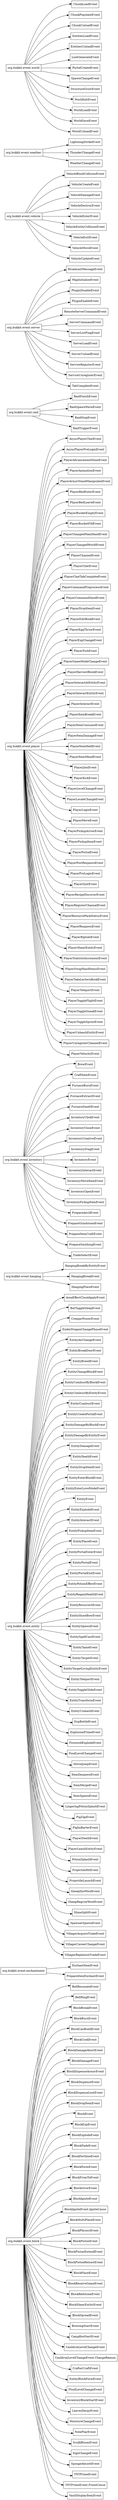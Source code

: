 digraph PackagesAndClasses {
  rankdir=LR;
  node [shape=box];

    "org.bukkit.event.block";
    "org.bukkit.event.enchantment";
    "org.bukkit.event.entity";
    "org.bukkit.event.hanging";
    "org.bukkit.event.inventory";
    "org.bukkit.event.player";
    "org.bukkit.event.raid";
    "org.bukkit.event.server";
    "org.bukkit.event.vehicle";
    "org.bukkit.event.weather";
    "org.bukkit.event.world";

    "org.bukkit.event.block" -> "BellResonateEvent";
    "org.bukkit.event.block" -> "BellRingEvent";
    "org.bukkit.event.block" -> "BlockBreakEvent";
    "org.bukkit.event.block" -> "BlockBurnEvent";
    "org.bukkit.event.block" -> "BlockCanBuildEvent";
    "org.bukkit.event.block" -> "BlockCookEvent";
    "org.bukkit.event.block" -> "BlockDamageAbortEvent";
    "org.bukkit.event.block" -> "BlockDamageEvent";
    "org.bukkit.event.block" -> "BlockDispenseArmorEvent";
    "org.bukkit.event.block" -> "BlockDispenseEvent";
    "org.bukkit.event.block" -> "BlockDispenseLootEvent";
    "org.bukkit.event.block" -> "BlockDropItemEvent";
    "org.bukkit.event.block" -> "BlockEvent";
    "org.bukkit.event.block" -> "BlockExpEvent";
    "org.bukkit.event.block" -> "BlockExplodeEvent";
    "org.bukkit.event.block" -> "BlockFadeEvent";
    "org.bukkit.event.block" -> "BlockFertilizeEvent";
    "org.bukkit.event.block" -> "BlockFormEvent";
    "org.bukkit.event.block" -> "BlockFromToEvent";
    "org.bukkit.event.block" -> "BlockGrowEvent";
    "org.bukkit.event.block" -> "BlockIgniteEvent";
    "org.bukkit.event.block" -> "BlockIgniteEvent.IgniteCause";
    "org.bukkit.event.block" -> "BlockMultiPlaceEvent";
    "org.bukkit.event.block" -> "BlockPhysicsEvent";
    "org.bukkit.event.block" -> "BlockPistonEvent";
    "org.bukkit.event.block" -> "BlockPistonExtendEvent";
    "org.bukkit.event.block" -> "BlockPistonRetractEvent";
    "org.bukkit.event.block" -> "BlockPlaceEvent";
    "org.bukkit.event.block" -> "BlockReceiveGameEvent";
    "org.bukkit.event.block" -> "BlockRedstoneEvent";
    "org.bukkit.event.block" -> "BlockShearEntityEvent";
    "org.bukkit.event.block" -> "BlockSpreadEvent";
    "org.bukkit.event.block" -> "BrewingStartEvent";
    "org.bukkit.event.block" -> "CampfireStartEvent";
    "org.bukkit.event.block" -> "CauldronLevelChangeEvent";
    "org.bukkit.event.block" -> "CauldronLevelChangeEvent.ChangeReason";
    "org.bukkit.event.block" -> "CrafterCraftEvent";
    "org.bukkit.event.block" -> "EntityBlockFormEvent";
    "org.bukkit.event.block" -> "FluidLevelChangeEvent";
    "org.bukkit.event.block" -> "InventoryBlockStartEvent";
    "org.bukkit.event.block" -> "LeavesDecayEvent";
    "org.bukkit.event.block" -> "MoistureChangeEvent";
    "org.bukkit.event.block" -> "NotePlayEvent";
    "org.bukkit.event.block" -> "SculkBloomEvent";
    "org.bukkit.event.block" -> "SignChangeEvent";
    "org.bukkit.event.block" -> "SpongeAbsorbEvent";
    "org.bukkit.event.block" -> "TNTPrimeEvent";
    "org.bukkit.event.block" -> "TNTPrimeEvent.PrimeCause";
    "org.bukkit.event.block" -> "VaultDisplayItemEvent";

    "org.bukkit.event.enchantment" -> "EnchantItemEvent";
    "org.bukkit.event.enchantment" -> "PrepareItemEnchantEvent";

    "org.bukkit.event.entity" -> "AreaEffectCloudApplyEvent";
    "org.bukkit.event.entity" -> "BatToggleSleepEvent";
    "org.bukkit.event.entity" -> "CreeperPowerEvent";
    "org.bukkit.event.entity" -> "EnderDragonChangePhaseEvent";
    "org.bukkit.event.entity" -> "EntityAirChangeEvent";
    "org.bukkit.event.entity" -> "EntityBreakDoorEvent";
    "org.bukkit.event.entity" -> "EntityBreedEvent";
    "org.bukkit.event.entity" -> "EntityChangeBlockEvent";
    "org.bukkit.event.entity" -> "EntityCombustByBlockEvent";
    "org.bukkit.event.entity" -> "EntityCombustByEntityEvent";
    "org.bukkit.event.entity" -> "EntityCombustEvent";
    "org.bukkit.event.entity" -> "EntityCreatePortalEvent";
    "org.bukkit.event.entity" -> "EntityDamageByBlockEvent";
    "org.bukkit.event.entity" -> "EntityDamageByEntityEvent";
    "org.bukkit.event.entity" -> "EntityDamageEvent";
    "org.bukkit.event.entity" -> "EntityDeathEvent";
    "org.bukkit.event.entity" -> "EntityDropItemEvent";
    "org.bukkit.event.entity" -> "EntityEnterBlockEvent";
    "org.bukkit.event.entity" -> "EntityEnterLoveModeEvent";
    "org.bukkit.event.entity" -> "EntityEvent";
    "org.bukkit.event.entity" -> "EntityExplodeEvent";
    "org.bukkit.event.entity" -> "EntityInteractEvent";
    "org.bukkit.event.entity" -> "EntityPickupItemEvent";
    "org.bukkit.event.entity" -> "EntityPlaceEvent";
    "org.bukkit.event.entity" -> "EntityPortalEnterEvent";
    "org.bukkit.event.entity" -> "EntityPortalEvent";
    "org.bukkit.event.entity" -> "EntityPortalExitEvent";
    "org.bukkit.event.entity" -> "EntityPotionEffectEvent";
    "org.bukkit.event.entity" -> "EntityRegainHealthEvent";
    "org.bukkit.event.entity" -> "EntityResurrectEvent";
    "org.bukkit.event.entity" -> "EntityShootBowEvent";
    "org.bukkit.event.entity" -> "EntitySpawnEvent";
    "org.bukkit.event.entity" -> "EntitySpellCastEvent";
    "org.bukkit.event.entity" -> "EntityTameEvent";
    "org.bukkit.event.entity" -> "EntityTargetEvent";
    "org.bukkit.event.entity" -> "EntityTargetLivingEntityEvent";
    "org.bukkit.event.entity" -> "EntityTeleportEvent";
    "org.bukkit.event.entity" -> "EntityToggleGlideEvent";
    "org.bukkit.event.entity" -> "EntityTransformEvent";
    "org.bukkit.event.entity" -> "EntityUnleashEvent";
    "org.bukkit.event.entity" -> "ExpBottleEvent";
    "org.bukkit.event.entity" -> "ExplosionPrimeEvent";
    "org.bukkit.event.entity" -> "FireworkExplodeEvent";
    "org.bukkit.event.entity" -> "FoodLevelChangeEvent";
    "org.bukkit.event.entity" -> "HorseJumpEvent";
    "org.bukkit.event.entity" -> "ItemDespawnEvent";
    "org.bukkit.event.entity" -> "ItemMergeEvent";
    "org.bukkit.event.entity" -> "ItemSpawnEvent";
    "org.bukkit.event.entity" -> "LingeringPotionSplashEvent";
    "org.bukkit.event.entity" -> "PigZapEvent";
    "org.bukkit.event.entity" -> "PiglinBarterEvent";
    "org.bukkit.event.entity" -> "PlayerDeathEvent";
    "org.bukkit.event.entity" -> "PlayerLeashEntityEvent";
    "org.bukkit.event.entity" -> "PotionSplashEvent";
    "org.bukkit.event.entity" -> "ProjectileHitEvent";
    "org.bukkit.event.entity" -> "ProjectileLaunchEvent";
    "org.bukkit.event.entity" -> "SheepDyeWoolEvent";
    "org.bukkit.event.entity" -> "SheepRegrowWoolEvent";
    "org.bukkit.event.entity" -> "SlimeSplitEvent";
    "org.bukkit.event.entity" -> "SpawnerSpawnEvent";
    "org.bukkit.event.entity" -> "VillagerAcquireTradeEvent";
    "org.bukkit.event.entity" -> "VillagerCareerChangeEvent";
    "org.bukkit.event.entity" -> "VillagerReplenishTradeEvent";

    "org.bukkit.event.hanging" -> "HangingBreakByEntityEvent";
    "org.bukkit.event.hanging" -> "HangingBreakEvent";
    "org.bukkit.event.hanging" -> "HangingPlaceEvent";

    "org.bukkit.event.inventory" -> "BrewEvent";
    "org.bukkit.event.inventory" -> "CraftItemEvent";
    "org.bukkit.event.inventory" -> "FurnaceBurnEvent";
    "org.bukkit.event.inventory" -> "FurnaceExtractEvent";
    "org.bukkit.event.inventory" -> "FurnaceSmeltEvent";
    "org.bukkit.event.inventory" -> "InventoryClickEvent";
    "org.bukkit.event.inventory" -> "InventoryCloseEvent";
    "org.bukkit.event.inventory" -> "InventoryCreativeEvent";
    "org.bukkit.event.inventory" -> "InventoryDragEvent";
    "org.bukkit.event.inventory" -> "InventoryEvent";
    "org.bukkit.event.inventory" -> "InventoryInteractEvent";
    "org.bukkit.event.inventory" -> "InventoryMoveItemEvent";
    "org.bukkit.event.inventory" -> "InventoryOpenEvent";
    "org.bukkit.event.inventory" -> "InventoryPickupItemEvent";
    "org.bukkit.event.inventory" -> "PrepareAnvilEvent";
    "org.bukkit.event.inventory" -> "PrepareGrindstoneEvent";
    "org.bukkit.event.inventory" -> "PrepareItemCraftEvent";
    "org.bukkit.event.inventory" -> "PrepareSmithingEvent";
    "org.bukkit.event.inventory" -> "TradeSelectEvent";

    "org.bukkit.event.player" -> "AsyncPlayerChatEvent";
    "org.bukkit.event.player" -> "AsyncPlayerPreLoginEvent";
    "org.bukkit.event.player" -> "PlayerAdvancementDoneEvent";
    "org.bukkit.event.player" -> "PlayerAnimationEvent";
    "org.bukkit.event.player" -> "PlayerArmorStandManipulateEvent";
    "org.bukkit.event.player" -> "PlayerBedEnterEvent";
    "org.bukkit.event.player" -> "PlayerBedLeaveEvent";
    "org.bukkit.event.player" -> "PlayerBucketEmptyEvent";
    "org.bukkit.event.player" -> "PlayerBucketFillEvent";
    "org.bukkit.event.player" -> "PlayerChangedMainHandEvent";
    "org.bukkit.event.player" -> "PlayerChangedWorldEvent";
    "org.bukkit.event.player" -> "PlayerChannelEvent";
    "org.bukkit.event.player" -> "PlayerChatEvent";
    "org.bukkit.event.player" -> "PlayerChatTabCompleteEvent";
    "org.bukkit.event.player" -> "PlayerCommandPreprocessEvent";
    "org.bukkit.event.player" -> "PlayerCommandSendEvent";
    "org.bukkit.event.player" -> "PlayerDropItemEvent";
    "org.bukkit.event.player" -> "PlayerEditBookEvent";
    "org.bukkit.event.player" -> "PlayerEggThrowEvent";
    "org.bukkit.event.player" -> "PlayerExpChangeEvent";
    "org.bukkit.event.player" -> "PlayerFishEvent";
    "org.bukkit.event.player" -> "PlayerGameModeChangeEvent";
    "org.bukkit.event.player" -> "PlayerHarvestBlockEvent";
    "org.bukkit.event.player" -> "PlayerInteractAtEntityEvent";
    "org.bukkit.event.player" -> "PlayerInteractEntityEvent";
    "org.bukkit.event.player" -> "PlayerInteractEvent";
    "org.bukkit.event.player" -> "PlayerItemBreakEvent";
    "org.bukkit.event.player" -> "PlayerItemConsumeEvent";
    "org.bukkit.event.player" -> "PlayerItemDamageEvent";
    "org.bukkit.event.player" -> "PlayerItemHeldEvent";
    "org.bukkit.event.player" -> "PlayerItemMendEvent";
    "org.bukkit.event.player" -> "PlayerJoinEvent";
    "org.bukkit.event.player" -> "PlayerKickEvent";
    "org.bukkit.event.player" -> "PlayerLevelChangeEvent";
    "org.bukkit.event.player" -> "PlayerLocaleChangeEvent";
    "org.bukkit.event.player" -> "PlayerLoginEvent";
    "org.bukkit.event.player" -> "PlayerMoveEvent";
    "org.bukkit.event.player" -> "PlayerPickupArrowEvent";
    "org.bukkit.event.player" -> "PlayerPickupItemEvent";
    "org.bukkit.event.player" -> "PlayerPortalEvent";
    "org.bukkit.event.player" -> "PlayerPostRespawnEvent";
    "org.bukkit.event.player" -> "PlayerPreLoginEvent";
    "org.bukkit.event.player" -> "PlayerQuitEvent";
    "org.bukkit.event.player" -> "PlayerRecipeDiscoverEvent";
    "org.bukkit.event.player" -> "PlayerRegisterChannelEvent";
    "org.bukkit.event.player" -> "PlayerResourcePackStatusEvent";
    "org.bukkit.event.player" -> "PlayerRespawnEvent";
    "org.bukkit.event.player" -> "PlayerRiptideEvent";
    "org.bukkit.event.player" -> "PlayerShearEntityEvent";
    "org.bukkit.event.player" -> "PlayerStatisticIncrementEvent";
    "org.bukkit.event.player" -> "PlayerSwapHandItemsEvent";
    "org.bukkit.event.player" -> "PlayerTakeLecternBookEvent";
    "org.bukkit.event.player" -> "PlayerTeleportEvent";
    "org.bukkit.event.player" -> "PlayerToggleFlightEvent";
    "org.bukkit.event.player" -> "PlayerToggleSneakEvent";
    "org.bukkit.event.player" -> "PlayerToggleSprintEvent";
    "org.bukkit.event.player" -> "PlayerUnleashEntityEvent";
    "org.bukkit.event.player" -> "PlayerUnregisterChannelEvent";
    "org.bukkit.event.player" -> "PlayerVelocityEvent";

    "org.bukkit.event.raid" -> "RaidFinishEvent";
    "org.bukkit.event.raid" -> "RaidSpawnWaveEvent";
    "org.bukkit.event.raid" -> "RaidStopEvent";
    "org.bukkit.event.raid" -> "RaidTriggerEvent";

    "org.bukkit.event.server" -> "BroadcastMessageEvent";
    "org.bukkit.event.server" -> "MapInitializeEvent";
    "org.bukkit.event.server" -> "PluginDisableEvent";
    "org.bukkit.event.server" -> "PluginEnableEvent";
    "org.bukkit.event.server" -> "RemoteServerCommandEvent";
    "org.bukkit.event.server" -> "ServerCommandEvent";
    "org.bukkit.event.server" -> "ServerListPingEvent";
    "org.bukkit.event.server" -> "ServerLoadEvent";
    "org.bukkit.event.server" -> "ServerUnloadEvent";
    "org.bukkit.event.server" -> "ServiceRegisterEvent";
    "org.bukkit.event.server" -> "ServiceUnregisterEvent";
    "org.bukkit.event.server" -> "TabCompleteEvent";

    "org.bukkit.event.vehicle" -> "VehicleBlockCollisionEvent";
    "org.bukkit.event.vehicle" -> "VehicleCreateEvent";
    "org.bukkit.event.vehicle" -> "VehicleDamageEvent";
    "org.bukkit.event.vehicle" -> "VehicleDestroyEvent";
    "org.bukkit.event.vehicle" -> "VehicleEnterEvent";
    "org.bukkit.event.vehicle" -> "VehicleEntityCollisionEvent";
    "org.bukkit.event.vehicle" -> "VehicleExitEvent";
    "org.bukkit.event.vehicle" -> "VehicleMoveEvent";
    "org.bukkit.event.vehicle" -> "VehicleUpdateEvent";

    "org.bukkit.event.weather" -> "LightningStrikeEvent";
    "org.bukkit.event.weather" -> "ThunderChangeEvent";
    "org.bukkit.event.weather" -> "WeatherChangeEvent";

    "org.bukkit.event.world" -> "ChunkLoadEvent";
    "org.bukkit.event.world" -> "ChunkPopulateEvent";
    "org.bukkit.event.world" -> "ChunkUnloadEvent";
    "org.bukkit.event.world" -> "EntitiesLoadEvent";
    "org.bukkit.event.world" -> "EntitiesUnloadEvent";
    "org.bukkit.event.world" -> "LootGenerateEvent";
    "org.bukkit.event.world" -> "PortalCreateEvent";
    "org.bukkit.event.world" -> "SpawnChangeEvent";
    "org.bukkit.event.world" -> "StructureGrowEvent";
    "org.bukkit.event.world" -> "WorldInitEvent";
    "org.bukkit.event.world" -> "WorldLoadEvent";
    "org.bukkit.event.world" -> "WorldSaveEvent";
    "org.bukkit.event.world" -> "WorldUnloadEvent";
}
